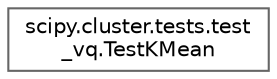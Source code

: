 digraph "Graphical Class Hierarchy"
{
 // LATEX_PDF_SIZE
  bgcolor="transparent";
  edge [fontname=Helvetica,fontsize=10,labelfontname=Helvetica,labelfontsize=10];
  node [fontname=Helvetica,fontsize=10,shape=box,height=0.2,width=0.4];
  rankdir="LR";
  Node0 [id="Node000000",label="scipy.cluster.tests.test\l_vq.TestKMean",height=0.2,width=0.4,color="grey40", fillcolor="white", style="filled",URL="$de/d34/classscipy_1_1cluster_1_1tests_1_1test__vq_1_1TestKMean.html",tooltip=" "];
}
